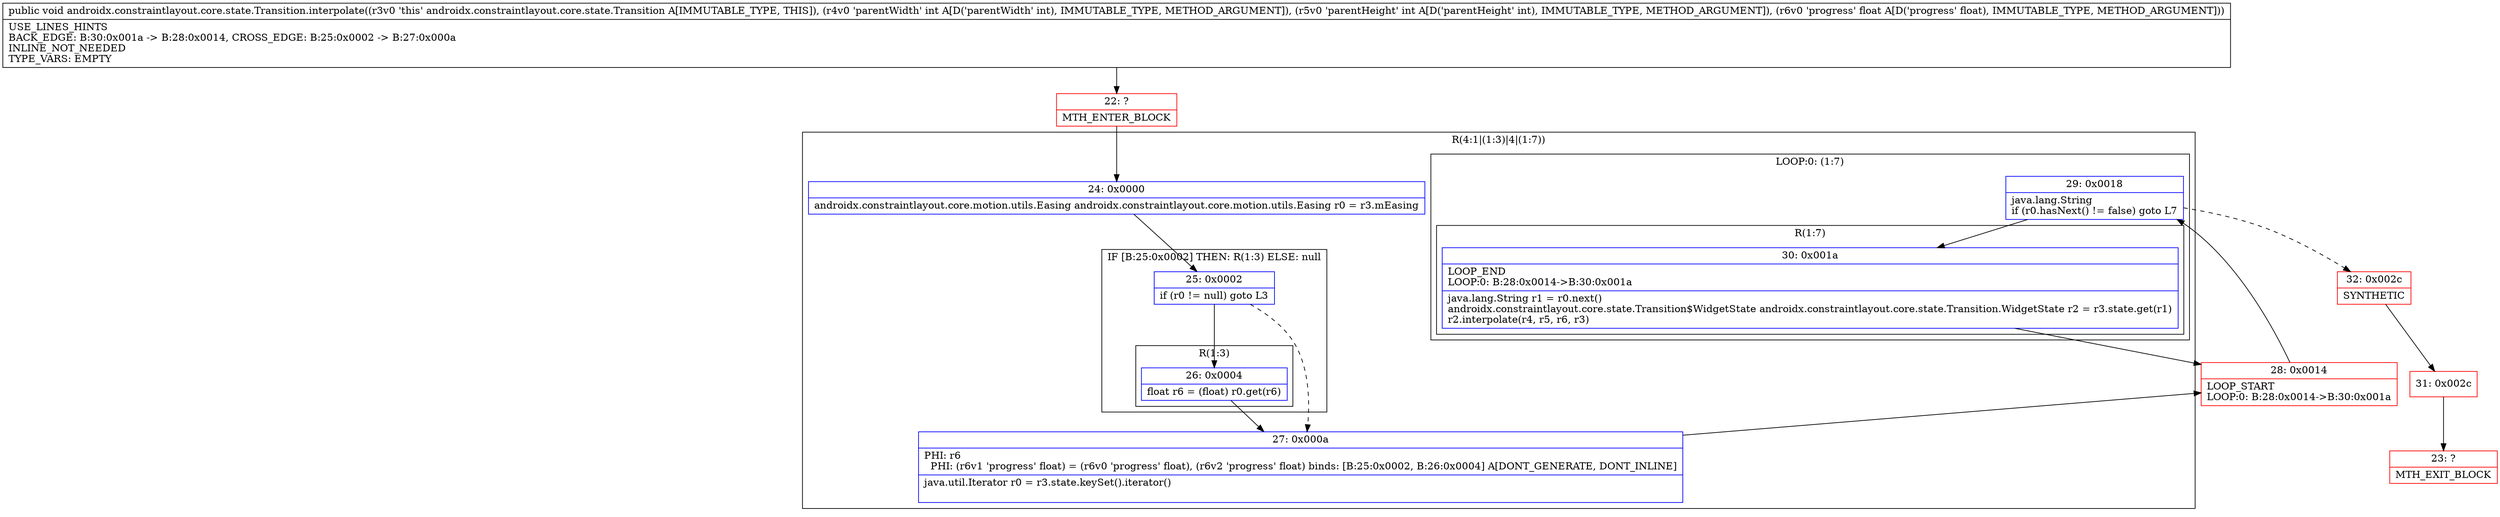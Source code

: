 digraph "CFG forandroidx.constraintlayout.core.state.Transition.interpolate(IIF)V" {
subgraph cluster_Region_20128821 {
label = "R(4:1|(1:3)|4|(1:7))";
node [shape=record,color=blue];
Node_24 [shape=record,label="{24\:\ 0x0000|androidx.constraintlayout.core.motion.utils.Easing androidx.constraintlayout.core.motion.utils.Easing r0 = r3.mEasing\l}"];
subgraph cluster_IfRegion_2074215216 {
label = "IF [B:25:0x0002] THEN: R(1:3) ELSE: null";
node [shape=record,color=blue];
Node_25 [shape=record,label="{25\:\ 0x0002|if (r0 != null) goto L3\l}"];
subgraph cluster_Region_140444117 {
label = "R(1:3)";
node [shape=record,color=blue];
Node_26 [shape=record,label="{26\:\ 0x0004|float r6 = (float) r0.get(r6)\l}"];
}
}
Node_27 [shape=record,label="{27\:\ 0x000a|PHI: r6 \l  PHI: (r6v1 'progress' float) = (r6v0 'progress' float), (r6v2 'progress' float) binds: [B:25:0x0002, B:26:0x0004] A[DONT_GENERATE, DONT_INLINE]\l|java.util.Iterator r0 = r3.state.keySet().iterator()\l\l}"];
subgraph cluster_LoopRegion_593642154 {
label = "LOOP:0: (1:7)";
node [shape=record,color=blue];
Node_29 [shape=record,label="{29\:\ 0x0018|java.lang.String \lif (r0.hasNext() != false) goto L7\l}"];
subgraph cluster_Region_2058130009 {
label = "R(1:7)";
node [shape=record,color=blue];
Node_30 [shape=record,label="{30\:\ 0x001a|LOOP_END\lLOOP:0: B:28:0x0014\-\>B:30:0x001a\l|java.lang.String r1 = r0.next()\landroidx.constraintlayout.core.state.Transition$WidgetState androidx.constraintlayout.core.state.Transition.WidgetState r2 = r3.state.get(r1)\lr2.interpolate(r4, r5, r6, r3)\l}"];
}
}
}
Node_22 [shape=record,color=red,label="{22\:\ ?|MTH_ENTER_BLOCK\l}"];
Node_28 [shape=record,color=red,label="{28\:\ 0x0014|LOOP_START\lLOOP:0: B:28:0x0014\-\>B:30:0x001a\l}"];
Node_32 [shape=record,color=red,label="{32\:\ 0x002c|SYNTHETIC\l}"];
Node_31 [shape=record,color=red,label="{31\:\ 0x002c}"];
Node_23 [shape=record,color=red,label="{23\:\ ?|MTH_EXIT_BLOCK\l}"];
MethodNode[shape=record,label="{public void androidx.constraintlayout.core.state.Transition.interpolate((r3v0 'this' androidx.constraintlayout.core.state.Transition A[IMMUTABLE_TYPE, THIS]), (r4v0 'parentWidth' int A[D('parentWidth' int), IMMUTABLE_TYPE, METHOD_ARGUMENT]), (r5v0 'parentHeight' int A[D('parentHeight' int), IMMUTABLE_TYPE, METHOD_ARGUMENT]), (r6v0 'progress' float A[D('progress' float), IMMUTABLE_TYPE, METHOD_ARGUMENT]))  | USE_LINES_HINTS\lBACK_EDGE: B:30:0x001a \-\> B:28:0x0014, CROSS_EDGE: B:25:0x0002 \-\> B:27:0x000a\lINLINE_NOT_NEEDED\lTYPE_VARS: EMPTY\l}"];
MethodNode -> Node_22;Node_24 -> Node_25;
Node_25 -> Node_26;
Node_25 -> Node_27[style=dashed];
Node_26 -> Node_27;
Node_27 -> Node_28;
Node_29 -> Node_30;
Node_29 -> Node_32[style=dashed];
Node_30 -> Node_28;
Node_22 -> Node_24;
Node_28 -> Node_29;
Node_32 -> Node_31;
Node_31 -> Node_23;
}

